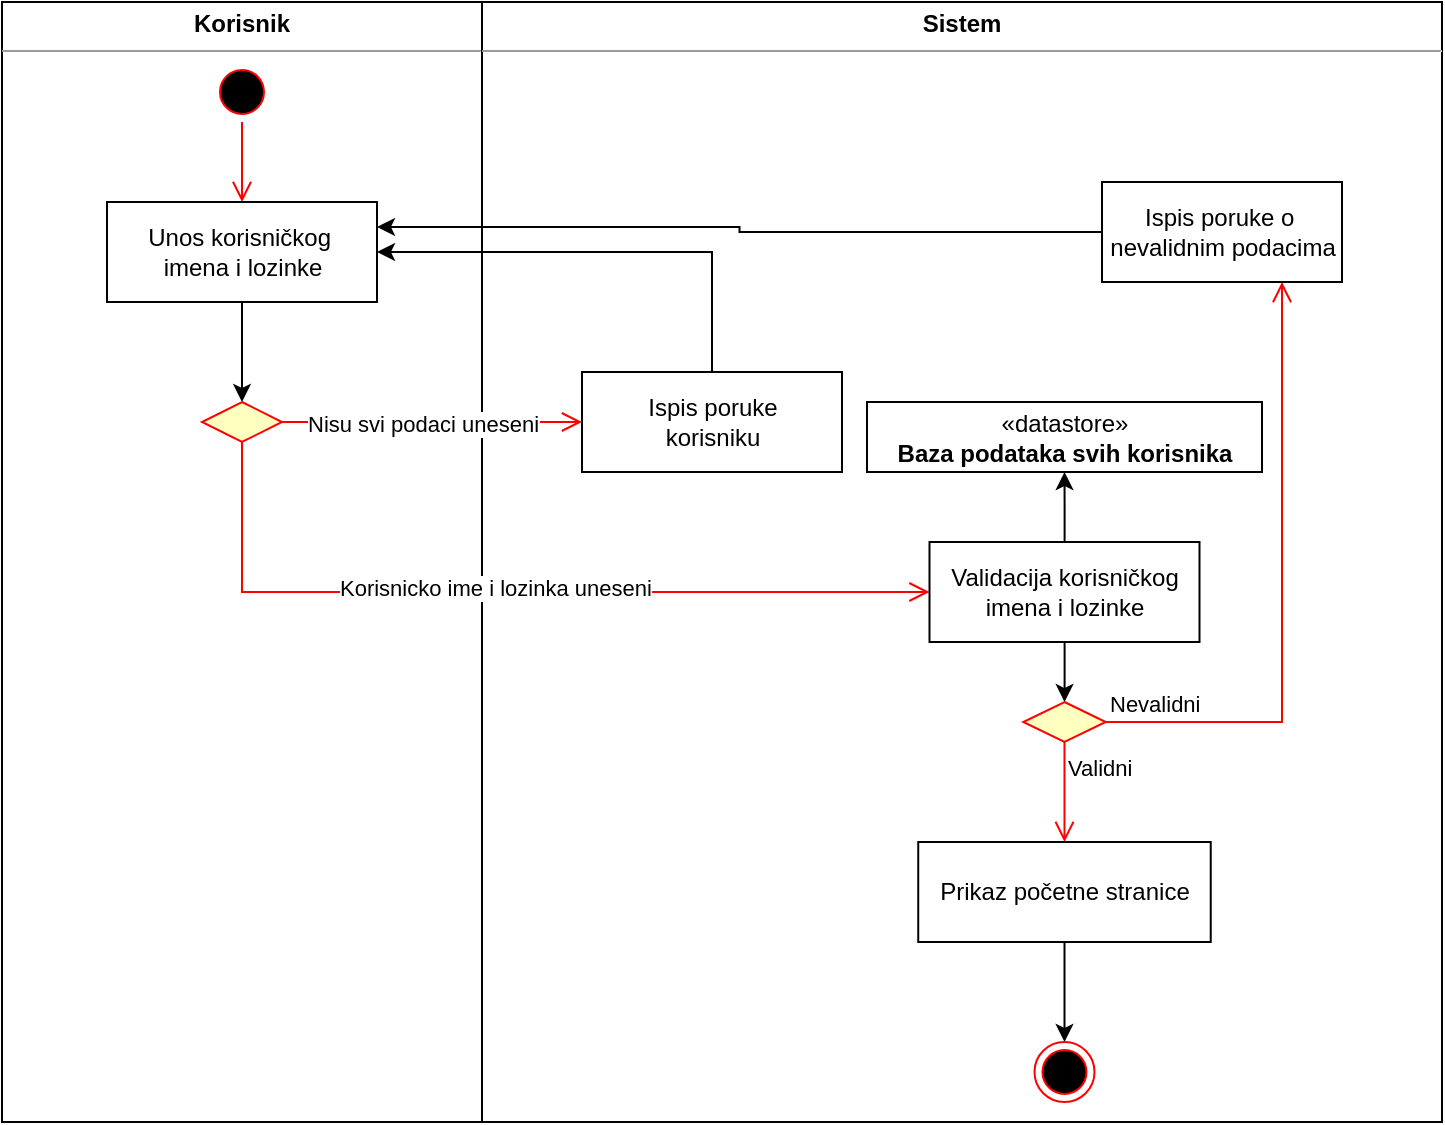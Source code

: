 <mxfile version="20.8.4" type="device"><diagram id="DcMFyJI9MOJgoQGQmxGb" name="Page-1"><mxGraphModel dx="1514" dy="773" grid="1" gridSize="10" guides="1" tooltips="1" connect="1" arrows="1" fold="1" page="1" pageScale="1" pageWidth="850" pageHeight="1100" math="0" shadow="0"><root><mxCell id="0"/><mxCell id="1" parent="0"/><mxCell id="WF4Gi8O2ESz5wdBgu1bJ-1" value="&lt;p style=&quot;margin:0px;margin-top:4px;text-align:center;&quot;&gt;&lt;b&gt;Korisnik&lt;/b&gt;&lt;/p&gt;&lt;hr size=&quot;1&quot;&gt;&lt;div style=&quot;height:2px;&quot;&gt;&lt;/div&gt;" style="verticalAlign=top;align=left;overflow=fill;fontSize=12;fontFamily=Helvetica;html=1;" vertex="1" parent="1"><mxGeometry x="80" y="40" width="240" height="560" as="geometry"/></mxCell><mxCell id="WF4Gi8O2ESz5wdBgu1bJ-3" value="&lt;p style=&quot;margin:0px;margin-top:4px;text-align:center;&quot;&gt;&lt;b&gt;Sistem&lt;/b&gt;&lt;/p&gt;&lt;hr size=&quot;1&quot;&gt;&lt;div style=&quot;height:2px;&quot;&gt;&lt;/div&gt;" style="verticalAlign=top;align=left;overflow=fill;fontSize=12;fontFamily=Helvetica;html=1;" vertex="1" parent="1"><mxGeometry x="320" y="40" width="480" height="560" as="geometry"/></mxCell><mxCell id="WF4Gi8O2ESz5wdBgu1bJ-4" value="" style="ellipse;html=1;shape=startState;fillColor=#000000;strokeColor=#ff0000;" vertex="1" parent="1"><mxGeometry x="185" y="70" width="30" height="30" as="geometry"/></mxCell><mxCell id="WF4Gi8O2ESz5wdBgu1bJ-5" value="" style="edgeStyle=orthogonalEdgeStyle;html=1;verticalAlign=bottom;endArrow=open;endSize=8;strokeColor=#ff0000;rounded=0;" edge="1" source="WF4Gi8O2ESz5wdBgu1bJ-4" parent="1"><mxGeometry relative="1" as="geometry"><mxPoint x="200" y="140" as="targetPoint"/></mxGeometry></mxCell><mxCell id="WF4Gi8O2ESz5wdBgu1bJ-10" style="edgeStyle=orthogonalEdgeStyle;rounded=0;orthogonalLoop=1;jettySize=auto;html=1;" edge="1" parent="1" source="WF4Gi8O2ESz5wdBgu1bJ-6" target="WF4Gi8O2ESz5wdBgu1bJ-7"><mxGeometry relative="1" as="geometry"/></mxCell><mxCell id="WF4Gi8O2ESz5wdBgu1bJ-6" value="Unos korisničkog&amp;nbsp;&lt;br&gt;imena i lozinke" style="html=1;" vertex="1" parent="1"><mxGeometry x="132.5" y="140" width="135" height="50" as="geometry"/></mxCell><mxCell id="WF4Gi8O2ESz5wdBgu1bJ-7" value="" style="rhombus;whiteSpace=wrap;html=1;fillColor=#ffffc0;strokeColor=#ff0000;" vertex="1" parent="1"><mxGeometry x="180" y="240" width="40" height="20" as="geometry"/></mxCell><mxCell id="WF4Gi8O2ESz5wdBgu1bJ-8" value="Nisu svi podaci uneseni" style="edgeStyle=orthogonalEdgeStyle;html=1;align=left;verticalAlign=bottom;endArrow=open;endSize=8;strokeColor=#ff0000;rounded=0;entryX=0;entryY=0.5;entryDx=0;entryDy=0;" edge="1" source="WF4Gi8O2ESz5wdBgu1bJ-7" parent="1" target="WF4Gi8O2ESz5wdBgu1bJ-13"><mxGeometry x="-0.857" y="-10" relative="1" as="geometry"><mxPoint x="340" y="240" as="targetPoint"/><mxPoint as="offset"/></mxGeometry></mxCell><mxCell id="WF4Gi8O2ESz5wdBgu1bJ-9" value="Korisnicko ime i lozinka uneseni" style="edgeStyle=orthogonalEdgeStyle;html=1;align=left;verticalAlign=top;endArrow=open;endSize=8;strokeColor=#ff0000;rounded=0;" edge="1" source="WF4Gi8O2ESz5wdBgu1bJ-7" parent="1" target="WF4Gi8O2ESz5wdBgu1bJ-12"><mxGeometry x="-0.417" y="15" relative="1" as="geometry"><mxPoint x="200" y="320" as="targetPoint"/><Array as="points"><mxPoint x="200" y="335"/></Array><mxPoint as="offset"/></mxGeometry></mxCell><mxCell id="WF4Gi8O2ESz5wdBgu1bJ-16" style="edgeStyle=orthogonalEdgeStyle;rounded=0;orthogonalLoop=1;jettySize=auto;html=1;" edge="1" parent="1" source="WF4Gi8O2ESz5wdBgu1bJ-12" target="WF4Gi8O2ESz5wdBgu1bJ-15"><mxGeometry relative="1" as="geometry"/></mxCell><mxCell id="WF4Gi8O2ESz5wdBgu1bJ-22" style="edgeStyle=orthogonalEdgeStyle;rounded=0;orthogonalLoop=1;jettySize=auto;html=1;" edge="1" parent="1" source="WF4Gi8O2ESz5wdBgu1bJ-12" target="WF4Gi8O2ESz5wdBgu1bJ-19"><mxGeometry relative="1" as="geometry"/></mxCell><mxCell id="WF4Gi8O2ESz5wdBgu1bJ-12" value="Validacija korisničkog&lt;br&gt;imena i lozinke" style="html=1;" vertex="1" parent="1"><mxGeometry x="543.75" y="310" width="135" height="50" as="geometry"/></mxCell><mxCell id="WF4Gi8O2ESz5wdBgu1bJ-14" style="edgeStyle=orthogonalEdgeStyle;rounded=0;orthogonalLoop=1;jettySize=auto;html=1;entryX=1;entryY=0.5;entryDx=0;entryDy=0;" edge="1" parent="1" source="WF4Gi8O2ESz5wdBgu1bJ-13" target="WF4Gi8O2ESz5wdBgu1bJ-6"><mxGeometry relative="1" as="geometry"><Array as="points"><mxPoint x="435" y="165"/></Array></mxGeometry></mxCell><mxCell id="WF4Gi8O2ESz5wdBgu1bJ-13" value="Ispis poruke &lt;br&gt;korisniku" style="html=1;" vertex="1" parent="1"><mxGeometry x="370" y="225" width="130" height="50" as="geometry"/></mxCell><mxCell id="WF4Gi8O2ESz5wdBgu1bJ-15" value="«datastore»&lt;br&gt;&lt;b&gt;Baza podataka svih korisnika&lt;/b&gt;" style="html=1;" vertex="1" parent="1"><mxGeometry x="512.5" y="240" width="197.5" height="35" as="geometry"/></mxCell><mxCell id="WF4Gi8O2ESz5wdBgu1bJ-19" value="" style="rhombus;whiteSpace=wrap;html=1;fillColor=#ffffc0;strokeColor=#ff0000;" vertex="1" parent="1"><mxGeometry x="590.62" y="390" width="41.25" height="20" as="geometry"/></mxCell><mxCell id="WF4Gi8O2ESz5wdBgu1bJ-20" value="Nevalidni" style="edgeStyle=orthogonalEdgeStyle;html=1;align=left;verticalAlign=bottom;endArrow=open;endSize=8;strokeColor=#ff0000;rounded=0;entryX=0.75;entryY=1;entryDx=0;entryDy=0;" edge="1" source="WF4Gi8O2ESz5wdBgu1bJ-19" parent="1" target="WF4Gi8O2ESz5wdBgu1bJ-23"><mxGeometry x="-1" relative="1" as="geometry"><mxPoint x="760" y="440" as="targetPoint"/><Array as="points"><mxPoint x="720" y="400"/></Array></mxGeometry></mxCell><mxCell id="WF4Gi8O2ESz5wdBgu1bJ-21" value="Validni" style="edgeStyle=orthogonalEdgeStyle;html=1;align=left;verticalAlign=top;endArrow=open;endSize=8;strokeColor=#ff0000;rounded=0;" edge="1" source="WF4Gi8O2ESz5wdBgu1bJ-19" parent="1" target="WF4Gi8O2ESz5wdBgu1bJ-26"><mxGeometry x="-1" relative="1" as="geometry"><mxPoint x="620" y="490" as="targetPoint"/><Array as="points"><mxPoint x="611" y="480"/><mxPoint x="611" y="480"/></Array></mxGeometry></mxCell><mxCell id="WF4Gi8O2ESz5wdBgu1bJ-25" style="edgeStyle=orthogonalEdgeStyle;rounded=0;orthogonalLoop=1;jettySize=auto;html=1;entryX=1;entryY=0.25;entryDx=0;entryDy=0;" edge="1" parent="1" source="WF4Gi8O2ESz5wdBgu1bJ-23" target="WF4Gi8O2ESz5wdBgu1bJ-6"><mxGeometry relative="1" as="geometry"/></mxCell><mxCell id="WF4Gi8O2ESz5wdBgu1bJ-23" value="Ispis poruke o&amp;nbsp;&lt;br&gt;nevalidnim podacima" style="html=1;" vertex="1" parent="1"><mxGeometry x="630" y="130" width="120" height="50" as="geometry"/></mxCell><mxCell id="WF4Gi8O2ESz5wdBgu1bJ-28" style="edgeStyle=orthogonalEdgeStyle;rounded=0;orthogonalLoop=1;jettySize=auto;html=1;" edge="1" parent="1" source="WF4Gi8O2ESz5wdBgu1bJ-26" target="WF4Gi8O2ESz5wdBgu1bJ-27"><mxGeometry relative="1" as="geometry"/></mxCell><mxCell id="WF4Gi8O2ESz5wdBgu1bJ-26" value="Prikaz početne stranice" style="html=1;" vertex="1" parent="1"><mxGeometry x="538.12" y="460" width="146.25" height="50" as="geometry"/></mxCell><mxCell id="WF4Gi8O2ESz5wdBgu1bJ-27" value="" style="ellipse;html=1;shape=endState;fillColor=#000000;strokeColor=#ff0000;" vertex="1" parent="1"><mxGeometry x="596.25" y="560" width="30" height="30" as="geometry"/></mxCell></root></mxGraphModel></diagram></mxfile>